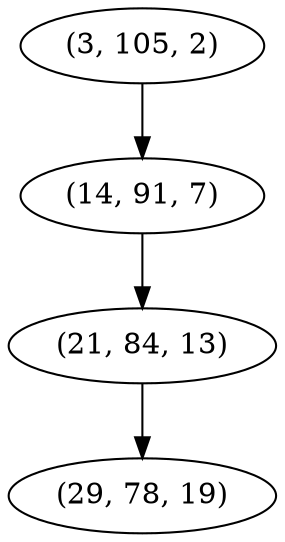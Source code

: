digraph tree {
    "(3, 105, 2)";
    "(14, 91, 7)";
    "(21, 84, 13)";
    "(29, 78, 19)";
    "(3, 105, 2)" -> "(14, 91, 7)";
    "(14, 91, 7)" -> "(21, 84, 13)";
    "(21, 84, 13)" -> "(29, 78, 19)";
}
